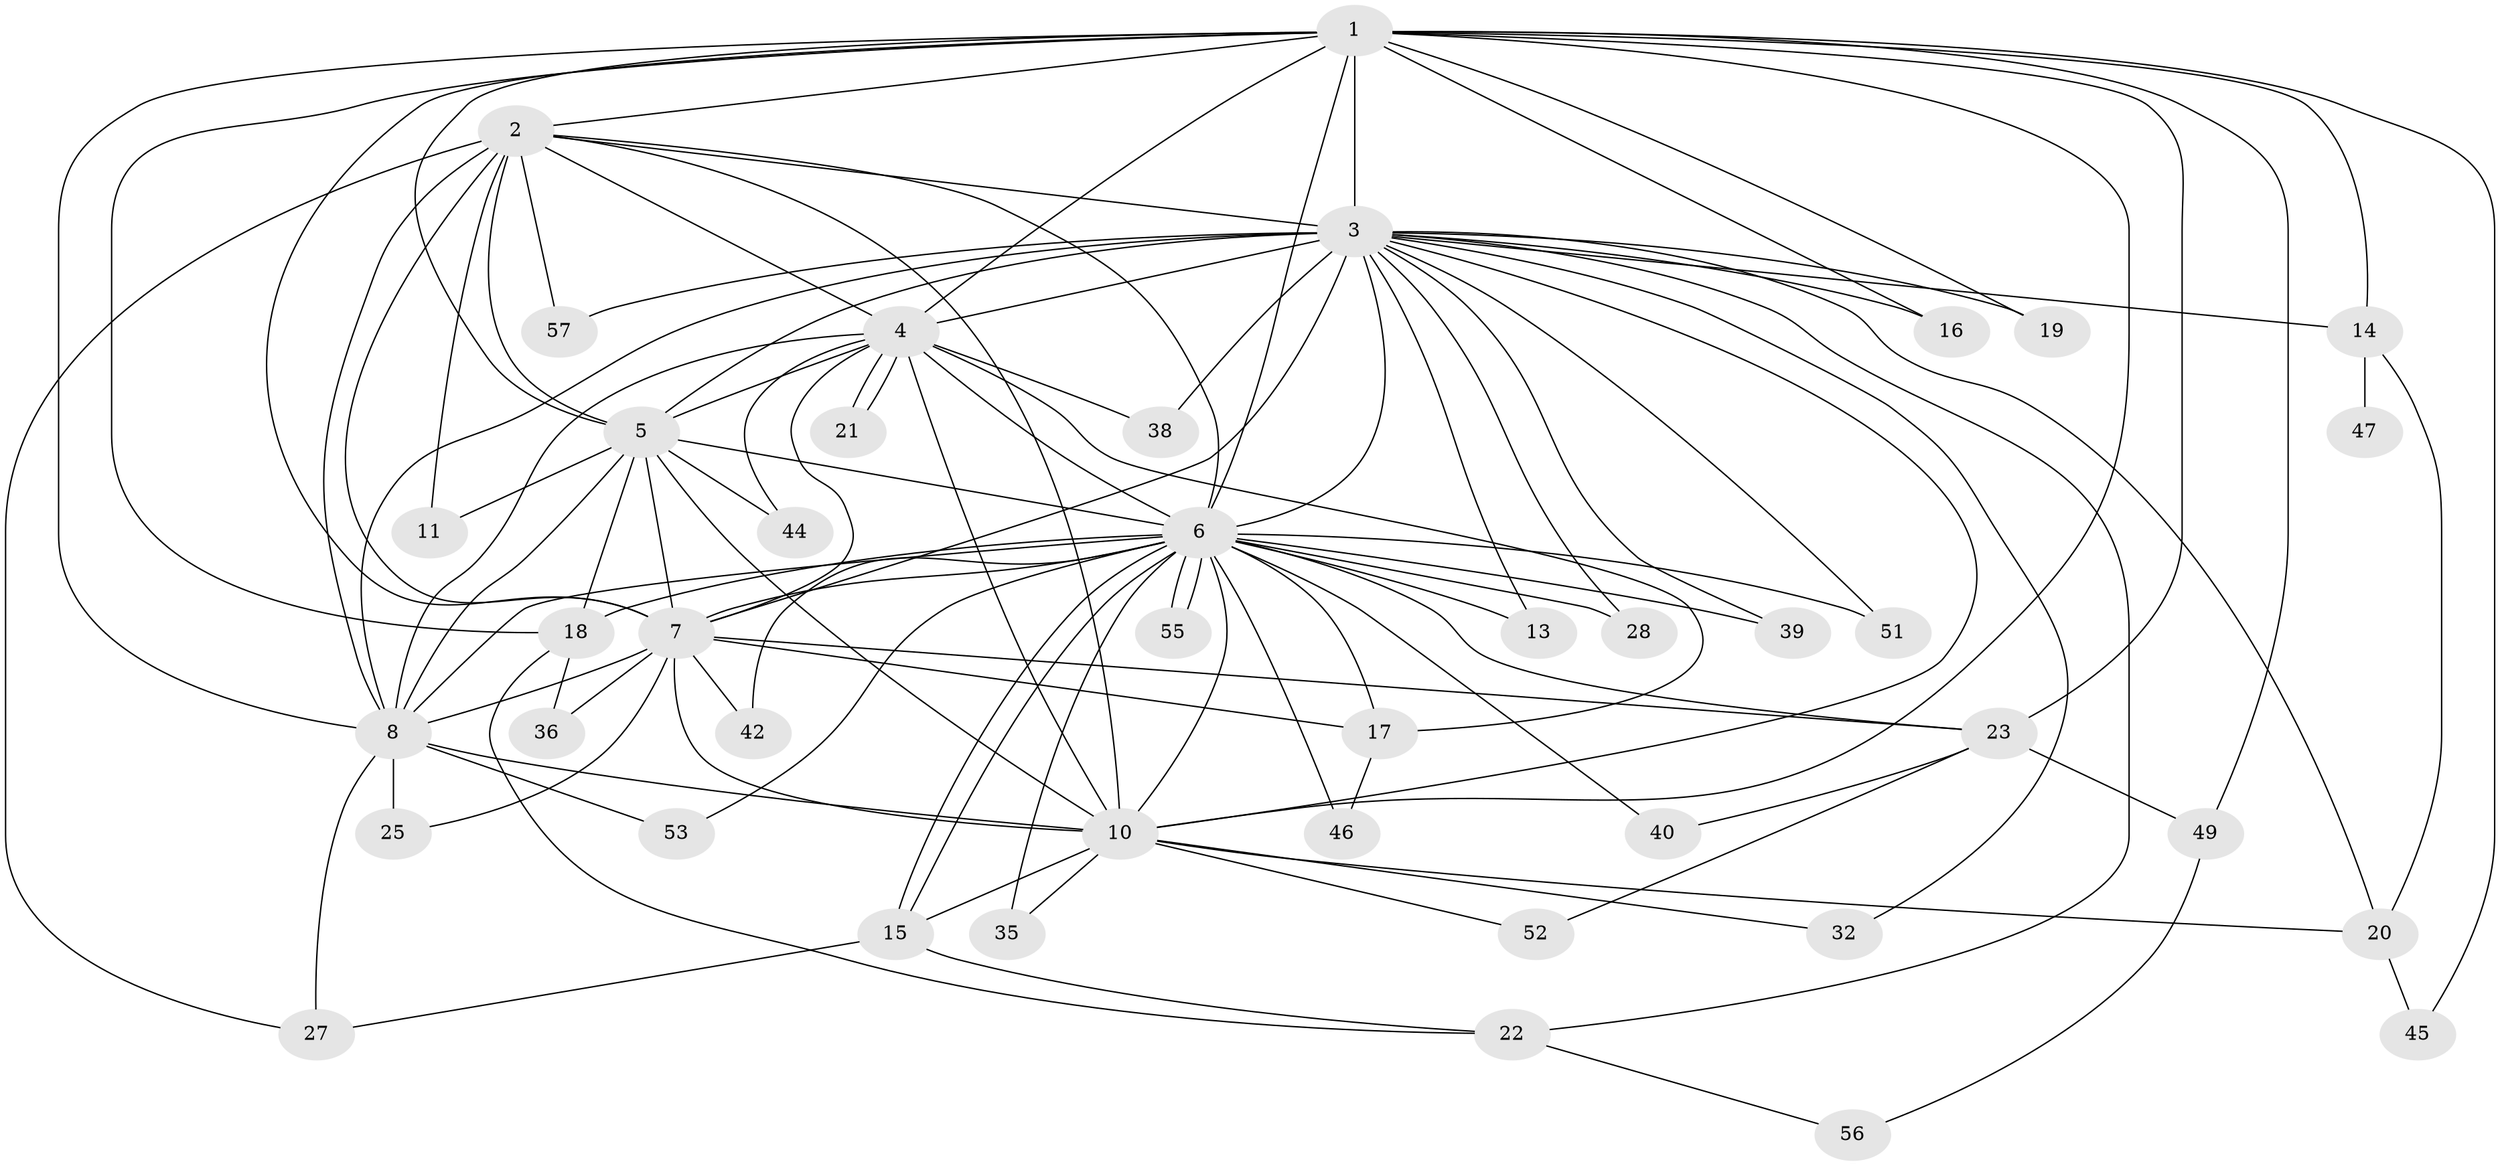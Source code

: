 // original degree distribution, {17: 0.016666666666666666, 14: 0.06666666666666667, 18: 0.016666666666666666, 15: 0.016666666666666666, 13: 0.016666666666666666, 27: 0.016666666666666666, 16: 0.016666666666666666, 3: 0.15, 2: 0.55, 4: 0.08333333333333333, 5: 0.05}
// Generated by graph-tools (version 1.1) at 2025/11/02/27/25 16:11:04]
// undirected, 42 vertices, 108 edges
graph export_dot {
graph [start="1"]
  node [color=gray90,style=filled];
  1 [super="+29"];
  2 [super="+37"];
  3 [super="+9"];
  4 [super="+34"];
  5 [super="+24"];
  6 [super="+30"];
  7 [super="+41"];
  8 [super="+59"];
  10 [super="+33"];
  11 [super="+12"];
  13;
  14 [super="+31"];
  15 [super="+48"];
  16;
  17 [super="+54"];
  18 [super="+43"];
  19;
  20;
  21;
  22 [super="+58"];
  23 [super="+26"];
  25 [super="+50"];
  27 [super="+60"];
  28;
  32;
  35;
  36;
  38;
  39;
  40;
  42;
  44;
  45;
  46;
  47;
  49;
  51;
  52;
  53;
  55;
  56;
  57;
  1 -- 2;
  1 -- 3 [weight=2];
  1 -- 4;
  1 -- 5 [weight=2];
  1 -- 6;
  1 -- 7;
  1 -- 8;
  1 -- 10;
  1 -- 14;
  1 -- 16;
  1 -- 19;
  1 -- 23 [weight=2];
  1 -- 45;
  1 -- 49;
  1 -- 18;
  2 -- 3 [weight=2];
  2 -- 4;
  2 -- 5;
  2 -- 6;
  2 -- 7 [weight=2];
  2 -- 8;
  2 -- 10;
  2 -- 11 [weight=2];
  2 -- 57;
  2 -- 27;
  3 -- 4 [weight=3];
  3 -- 5 [weight=2];
  3 -- 6 [weight=2];
  3 -- 7 [weight=3];
  3 -- 8 [weight=2];
  3 -- 10 [weight=2];
  3 -- 13;
  3 -- 16;
  3 -- 19;
  3 -- 20;
  3 -- 28;
  3 -- 38;
  3 -- 51;
  3 -- 57;
  3 -- 32;
  3 -- 39;
  3 -- 14;
  3 -- 22;
  4 -- 5;
  4 -- 6;
  4 -- 7;
  4 -- 8;
  4 -- 10 [weight=2];
  4 -- 17;
  4 -- 21;
  4 -- 21;
  4 -- 44;
  4 -- 38;
  5 -- 6;
  5 -- 7;
  5 -- 8;
  5 -- 10;
  5 -- 11;
  5 -- 18;
  5 -- 44;
  6 -- 7;
  6 -- 8 [weight=3];
  6 -- 10;
  6 -- 13;
  6 -- 15;
  6 -- 15;
  6 -- 17;
  6 -- 18;
  6 -- 23;
  6 -- 28;
  6 -- 35;
  6 -- 39;
  6 -- 40;
  6 -- 42;
  6 -- 46;
  6 -- 51;
  6 -- 53;
  6 -- 55;
  6 -- 55;
  7 -- 8;
  7 -- 10;
  7 -- 25 [weight=2];
  7 -- 36;
  7 -- 42;
  7 -- 23;
  7 -- 17;
  8 -- 10;
  8 -- 25;
  8 -- 27;
  8 -- 53;
  10 -- 20;
  10 -- 32;
  10 -- 35;
  10 -- 15;
  10 -- 52;
  14 -- 47 [weight=2];
  14 -- 20;
  15 -- 22;
  15 -- 27;
  17 -- 46;
  18 -- 22;
  18 -- 36;
  20 -- 45;
  22 -- 56;
  23 -- 40;
  23 -- 52;
  23 -- 49;
  49 -- 56;
}
